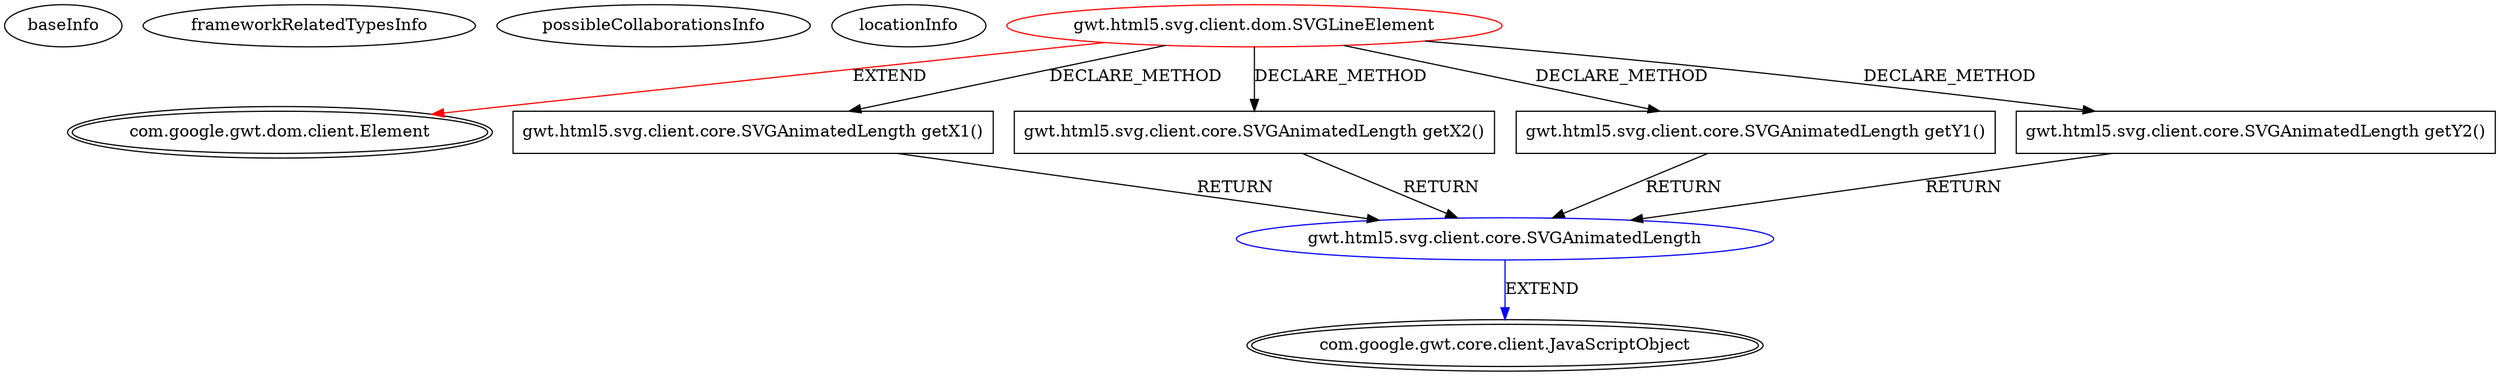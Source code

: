 digraph {
baseInfo[graphId=3907,category="extension_graph",isAnonymous=false,possibleRelation=true]
frameworkRelatedTypesInfo[0="com.google.gwt.dom.client.Element"]
possibleCollaborationsInfo[0="3907~CLIENT_METHOD_DECLARATION-RETURN_TYPE-CLIENT_METHOD_DECLARATION-RETURN_TYPE-CLIENT_METHOD_DECLARATION-RETURN_TYPE-CLIENT_METHOD_DECLARATION-RETURN_TYPE-~com.google.gwt.dom.client.Element ~com.google.gwt.core.client.JavaScriptObject ~false~false"]
locationInfo[projectName="mguiral-GwtSvgLib",filePath="/mguiral-GwtSvgLib/GwtSvgLib-master/src/gwt/html5/svg/client/dom/SVGLineElement.java",contextSignature="SVGLineElement",graphId="3907"]
0[label="gwt.html5.svg.client.dom.SVGLineElement",vertexType="ROOT_CLIENT_CLASS_DECLARATION",isFrameworkType=false,color=red]
1[label="com.google.gwt.dom.client.Element",vertexType="FRAMEWORK_CLASS_TYPE",isFrameworkType=true,peripheries=2]
7[label="gwt.html5.svg.client.core.SVGAnimatedLength getX1()",vertexType="CLIENT_METHOD_DECLARATION",isFrameworkType=false,shape=box]
8[label="gwt.html5.svg.client.core.SVGAnimatedLength",vertexType="REFERENCE_CLIENT_CLASS_DECLARATION",isFrameworkType=false,color=blue]
9[label="com.google.gwt.core.client.JavaScriptObject",vertexType="FRAMEWORK_CLASS_TYPE",isFrameworkType=true,peripheries=2]
10[label="gwt.html5.svg.client.core.SVGAnimatedLength getX2()",vertexType="CLIENT_METHOD_DECLARATION",isFrameworkType=false,shape=box]
12[label="gwt.html5.svg.client.core.SVGAnimatedLength getY1()",vertexType="CLIENT_METHOD_DECLARATION",isFrameworkType=false,shape=box]
14[label="gwt.html5.svg.client.core.SVGAnimatedLength getY2()",vertexType="CLIENT_METHOD_DECLARATION",isFrameworkType=false,shape=box]
0->1[label="EXTEND",color=red]
0->7[label="DECLARE_METHOD"]
8->9[label="EXTEND",color=blue]
7->8[label="RETURN"]
0->10[label="DECLARE_METHOD"]
10->8[label="RETURN"]
0->12[label="DECLARE_METHOD"]
12->8[label="RETURN"]
0->14[label="DECLARE_METHOD"]
14->8[label="RETURN"]
}

